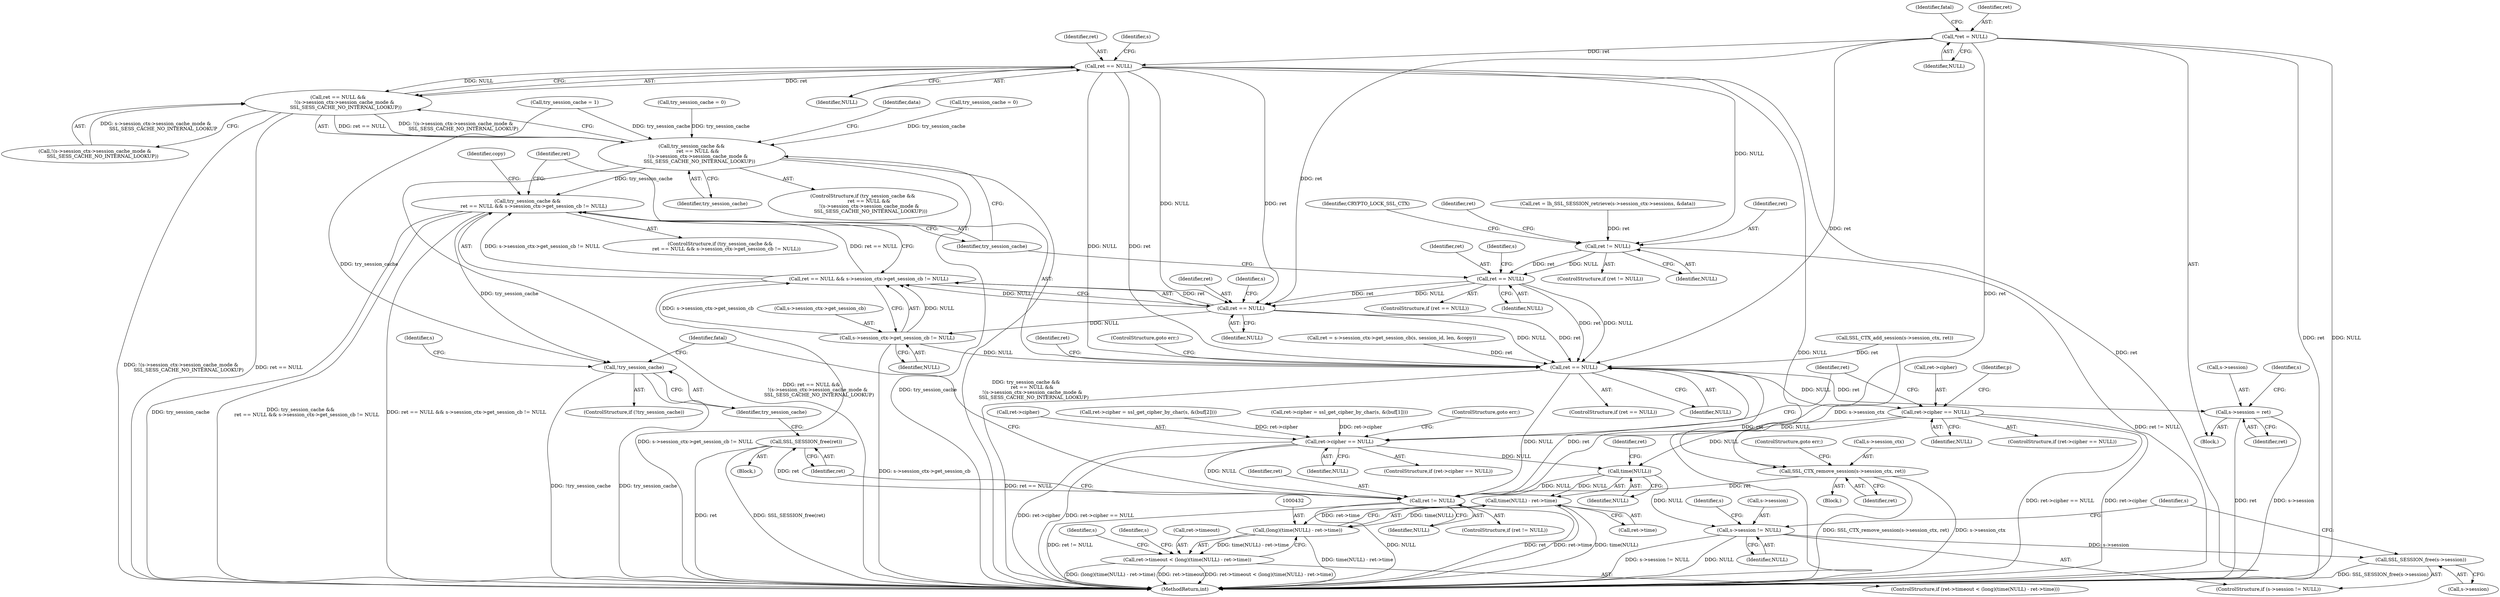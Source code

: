 digraph "0_openssl_a004e72b95835136d3f1ea90517f706c24c03da7_0@pointer" {
"1000188" [label="(Call,ret == NULL)"];
"1000126" [label="(Call,*ret = NULL)"];
"1000187" [label="(Call,ret == NULL &&\n        !(s->session_ctx->session_cache_mode &\n          SSL_SESS_CACHE_NO_INTERNAL_LOOKUP))"];
"1000185" [label="(Call,try_session_cache &&\n        ret == NULL &&\n        !(s->session_ctx->session_cache_mode &\n          SSL_SESS_CACHE_NO_INTERNAL_LOOKUP))"];
"1000264" [label="(Call,try_session_cache &&\n        ret == NULL && s->session_ctx->get_session_cb != NULL)"];
"1000500" [label="(Call,!try_session_cache)"];
"1000238" [label="(Call,ret != NULL)"];
"1000252" [label="(Call,ret == NULL)"];
"1000267" [label="(Call,ret == NULL)"];
"1000266" [label="(Call,ret == NULL && s->session_ctx->get_session_cb != NULL)"];
"1000270" [label="(Call,s->session_ctx->get_session_cb != NULL)"];
"1000324" [label="(Call,ret == NULL)"];
"1000370" [label="(Call,ret->cipher == NULL)"];
"1000420" [label="(Call,ret->cipher == NULL)"];
"1000434" [label="(Call,time(NULL))"];
"1000433" [label="(Call,time(NULL) - ret->time)"];
"1000431" [label="(Call,(long)(time(NULL) - ret->time))"];
"1000427" [label="(Call,ret->timeout < (long)(time(NULL) - ret->time))"];
"1000466" [label="(Call,s->session != NULL)"];
"1000471" [label="(Call,SSL_SESSION_free(s->session))"];
"1000493" [label="(Call,ret != NULL)"];
"1000497" [label="(Call,SSL_SESSION_free(ret))"];
"1000451" [label="(Call,SSL_CTX_remove_session(s->session_ctx, ret))"];
"1000475" [label="(Call,s->session = ret)"];
"1000251" [label="(ControlStructure,if (ret == NULL))"];
"1000509" [label="(Identifier,fatal)"];
"1000424" [label="(Identifier,NULL)"];
"1000189" [label="(Identifier,ret)"];
"1000492" [label="(ControlStructure,if (ret != NULL))"];
"1000437" [label="(Identifier,ret)"];
"1000269" [label="(Identifier,NULL)"];
"1000326" [label="(Identifier,NULL)"];
"1000470" [label="(Identifier,NULL)"];
"1000477" [label="(Identifier,s)"];
"1000124" [label="(Block,)"];
"1000263" [label="(ControlStructure,if (try_session_cache &&\n        ret == NULL && s->session_ctx->get_session_cb != NULL))"];
"1000266" [label="(Call,ret == NULL && s->session_ctx->get_session_cb != NULL)"];
"1000186" [label="(Identifier,try_session_cache)"];
"1000250" [label="(Identifier,CRYPTO_LOCK_SSL_CTX)"];
"1000380" [label="(Identifier,p)"];
"1000505" [label="(Identifier,s)"];
"1000195" [label="(Identifier,s)"];
"1000370" [label="(Call,ret->cipher == NULL)"];
"1000134" [label="(Call,try_session_cache = 1)"];
"1000252" [label="(Call,ret == NULL)"];
"1000498" [label="(Identifier,ret)"];
"1000516" [label="(MethodReturn,int)"];
"1000276" [label="(Identifier,NULL)"];
"1000238" [label="(Call,ret != NULL)"];
"1000271" [label="(Call,s->session_ctx->get_session_cb)"];
"1000203" [label="(Identifier,data)"];
"1000426" [label="(ControlStructure,if (ret->timeout < (long)(time(NULL) - ret->time)))"];
"1000435" [label="(Identifier,NULL)"];
"1000472" [label="(Call,s->session)"];
"1000371" [label="(Call,ret->cipher)"];
"1000325" [label="(Identifier,ret)"];
"1000323" [label="(ControlStructure,if (ret == NULL))"];
"1000433" [label="(Call,time(NULL) - ret->time)"];
"1000153" [label="(Call,try_session_cache = 0)"];
"1000431" [label="(Call,(long)(time(NULL) - ret->time))"];
"1000501" [label="(Identifier,try_session_cache)"];
"1000465" [label="(ControlStructure,if (s->session != NULL))"];
"1000185" [label="(Call,try_session_cache &&\n        ret == NULL &&\n        !(s->session_ctx->session_cache_mode &\n          SSL_SESS_CACHE_NO_INTERNAL_LOOKUP))"];
"1000280" [label="(Identifier,copy)"];
"1000245" [label="(Identifier,ret)"];
"1000253" [label="(Identifier,ret)"];
"1000494" [label="(Identifier,ret)"];
"1000131" [label="(Identifier,fatal)"];
"1000476" [label="(Call,s->session)"];
"1000191" [label="(Call,!(s->session_ctx->session_cache_mode &\n          SSL_SESS_CACHE_NO_INTERNAL_LOOKUP))"];
"1000429" [label="(Identifier,ret)"];
"1000264" [label="(Call,try_session_cache &&\n        ret == NULL && s->session_ctx->get_session_cb != NULL)"];
"1000497" [label="(Call,SSL_SESSION_free(ret))"];
"1000482" [label="(Identifier,s)"];
"1000428" [label="(Call,ret->timeout)"];
"1000227" [label="(Call,ret = lh_SSL_SESSION_retrieve(s->session_ctx->sessions, &data))"];
"1000493" [label="(Call,ret != NULL)"];
"1000270" [label="(Call,s->session_ctx->get_session_cb != NULL)"];
"1000479" [label="(Identifier,ret)"];
"1000466" [label="(Call,s->session != NULL)"];
"1000496" [label="(Block,)"];
"1000190" [label="(Identifier,NULL)"];
"1000237" [label="(ControlStructure,if (ret != NULL))"];
"1000265" [label="(Identifier,try_session_cache)"];
"1000473" [label="(Identifier,s)"];
"1000475" [label="(Call,s->session = ret)"];
"1000451" [label="(Call,SSL_CTX_remove_session(s->session_ctx, ret))"];
"1000187" [label="(Call,ret == NULL &&\n        !(s->session_ctx->session_cache_mode &\n          SSL_SESS_CACHE_NO_INTERNAL_LOOKUP))"];
"1000127" [label="(Identifier,ret)"];
"1000188" [label="(Call,ret == NULL)"];
"1000283" [label="(Call,ret = s->session_ctx->get_session_cb(s, session_id, len, &copy))"];
"1000409" [label="(Call,ret->cipher = ssl_get_cipher_by_char(s, &(buf[1])))"];
"1000427" [label="(Call,ret->timeout < (long)(time(NULL) - ret->time))"];
"1000436" [label="(Call,ret->time)"];
"1000456" [label="(ControlStructure,goto err;)"];
"1000461" [label="(Identifier,s)"];
"1000500" [label="(Call,!try_session_cache)"];
"1000178" [label="(Call,try_session_cache = 0)"];
"1000452" [label="(Call,s->session_ctx)"];
"1000495" [label="(Identifier,NULL)"];
"1000126" [label="(Call,*ret = NULL)"];
"1000184" [label="(ControlStructure,if (try_session_cache &&\n        ret == NULL &&\n        !(s->session_ctx->session_cache_mode &\n          SSL_SESS_CACHE_NO_INTERNAL_LOOKUP)))"];
"1000324" [label="(Call,ret == NULL)"];
"1000420" [label="(Call,ret->cipher == NULL)"];
"1000467" [label="(Call,s->session)"];
"1000267" [label="(Call,ret == NULL)"];
"1000499" [label="(ControlStructure,if (!try_session_cache))"];
"1000425" [label="(ControlStructure,goto err;)"];
"1000128" [label="(Identifier,NULL)"];
"1000273" [label="(Identifier,s)"];
"1000369" [label="(ControlStructure,if (ret->cipher == NULL))"];
"1000240" [label="(Identifier,NULL)"];
"1000318" [label="(Call,SSL_CTX_add_session(s->session_ctx, ret))"];
"1000450" [label="(Block,)"];
"1000444" [label="(Identifier,s)"];
"1000419" [label="(ControlStructure,if (ret->cipher == NULL))"];
"1000471" [label="(Call,SSL_SESSION_free(s->session))"];
"1000434" [label="(Call,time(NULL))"];
"1000268" [label="(Identifier,ret)"];
"1000421" [label="(Call,ret->cipher)"];
"1000259" [label="(Identifier,s)"];
"1000254" [label="(Identifier,NULL)"];
"1000455" [label="(Identifier,ret)"];
"1000398" [label="(Call,ret->cipher = ssl_get_cipher_by_char(s, &(buf[2])))"];
"1000239" [label="(Identifier,ret)"];
"1000374" [label="(Identifier,NULL)"];
"1000332" [label="(Identifier,ret)"];
"1000327" [label="(ControlStructure,goto err;)"];
"1000188" -> "1000187"  [label="AST: "];
"1000188" -> "1000190"  [label="CFG: "];
"1000189" -> "1000188"  [label="AST: "];
"1000190" -> "1000188"  [label="AST: "];
"1000195" -> "1000188"  [label="CFG: "];
"1000187" -> "1000188"  [label="CFG: "];
"1000188" -> "1000516"  [label="DDG: NULL"];
"1000188" -> "1000516"  [label="DDG: ret"];
"1000188" -> "1000187"  [label="DDG: ret"];
"1000188" -> "1000187"  [label="DDG: NULL"];
"1000126" -> "1000188"  [label="DDG: ret"];
"1000188" -> "1000238"  [label="DDG: NULL"];
"1000188" -> "1000267"  [label="DDG: ret"];
"1000188" -> "1000267"  [label="DDG: NULL"];
"1000188" -> "1000324"  [label="DDG: ret"];
"1000188" -> "1000324"  [label="DDG: NULL"];
"1000126" -> "1000124"  [label="AST: "];
"1000126" -> "1000128"  [label="CFG: "];
"1000127" -> "1000126"  [label="AST: "];
"1000128" -> "1000126"  [label="AST: "];
"1000131" -> "1000126"  [label="CFG: "];
"1000126" -> "1000516"  [label="DDG: ret"];
"1000126" -> "1000516"  [label="DDG: NULL"];
"1000126" -> "1000267"  [label="DDG: ret"];
"1000126" -> "1000324"  [label="DDG: ret"];
"1000126" -> "1000493"  [label="DDG: ret"];
"1000187" -> "1000185"  [label="AST: "];
"1000187" -> "1000191"  [label="CFG: "];
"1000191" -> "1000187"  [label="AST: "];
"1000185" -> "1000187"  [label="CFG: "];
"1000187" -> "1000516"  [label="DDG: ret == NULL"];
"1000187" -> "1000516"  [label="DDG: !(s->session_ctx->session_cache_mode &\n          SSL_SESS_CACHE_NO_INTERNAL_LOOKUP)"];
"1000187" -> "1000185"  [label="DDG: ret == NULL"];
"1000187" -> "1000185"  [label="DDG: !(s->session_ctx->session_cache_mode &\n          SSL_SESS_CACHE_NO_INTERNAL_LOOKUP)"];
"1000191" -> "1000187"  [label="DDG: s->session_ctx->session_cache_mode &\n          SSL_SESS_CACHE_NO_INTERNAL_LOOKUP"];
"1000185" -> "1000184"  [label="AST: "];
"1000185" -> "1000186"  [label="CFG: "];
"1000186" -> "1000185"  [label="AST: "];
"1000203" -> "1000185"  [label="CFG: "];
"1000265" -> "1000185"  [label="CFG: "];
"1000185" -> "1000516"  [label="DDG: try_session_cache"];
"1000185" -> "1000516"  [label="DDG: ret == NULL &&\n        !(s->session_ctx->session_cache_mode &\n          SSL_SESS_CACHE_NO_INTERNAL_LOOKUP)"];
"1000185" -> "1000516"  [label="DDG: try_session_cache &&\n        ret == NULL &&\n        !(s->session_ctx->session_cache_mode &\n          SSL_SESS_CACHE_NO_INTERNAL_LOOKUP)"];
"1000178" -> "1000185"  [label="DDG: try_session_cache"];
"1000153" -> "1000185"  [label="DDG: try_session_cache"];
"1000134" -> "1000185"  [label="DDG: try_session_cache"];
"1000185" -> "1000264"  [label="DDG: try_session_cache"];
"1000264" -> "1000263"  [label="AST: "];
"1000264" -> "1000265"  [label="CFG: "];
"1000264" -> "1000266"  [label="CFG: "];
"1000265" -> "1000264"  [label="AST: "];
"1000266" -> "1000264"  [label="AST: "];
"1000280" -> "1000264"  [label="CFG: "];
"1000325" -> "1000264"  [label="CFG: "];
"1000264" -> "1000516"  [label="DDG: try_session_cache"];
"1000264" -> "1000516"  [label="DDG: try_session_cache &&\n        ret == NULL && s->session_ctx->get_session_cb != NULL"];
"1000264" -> "1000516"  [label="DDG: ret == NULL && s->session_ctx->get_session_cb != NULL"];
"1000266" -> "1000264"  [label="DDG: ret == NULL"];
"1000266" -> "1000264"  [label="DDG: s->session_ctx->get_session_cb != NULL"];
"1000264" -> "1000500"  [label="DDG: try_session_cache"];
"1000500" -> "1000499"  [label="AST: "];
"1000500" -> "1000501"  [label="CFG: "];
"1000501" -> "1000500"  [label="AST: "];
"1000505" -> "1000500"  [label="CFG: "];
"1000509" -> "1000500"  [label="CFG: "];
"1000500" -> "1000516"  [label="DDG: !try_session_cache"];
"1000500" -> "1000516"  [label="DDG: try_session_cache"];
"1000134" -> "1000500"  [label="DDG: try_session_cache"];
"1000238" -> "1000237"  [label="AST: "];
"1000238" -> "1000240"  [label="CFG: "];
"1000239" -> "1000238"  [label="AST: "];
"1000240" -> "1000238"  [label="AST: "];
"1000245" -> "1000238"  [label="CFG: "];
"1000250" -> "1000238"  [label="CFG: "];
"1000238" -> "1000516"  [label="DDG: ret != NULL"];
"1000227" -> "1000238"  [label="DDG: ret"];
"1000238" -> "1000252"  [label="DDG: ret"];
"1000238" -> "1000252"  [label="DDG: NULL"];
"1000252" -> "1000251"  [label="AST: "];
"1000252" -> "1000254"  [label="CFG: "];
"1000253" -> "1000252"  [label="AST: "];
"1000254" -> "1000252"  [label="AST: "];
"1000259" -> "1000252"  [label="CFG: "];
"1000265" -> "1000252"  [label="CFG: "];
"1000252" -> "1000267"  [label="DDG: ret"];
"1000252" -> "1000267"  [label="DDG: NULL"];
"1000252" -> "1000324"  [label="DDG: ret"];
"1000252" -> "1000324"  [label="DDG: NULL"];
"1000267" -> "1000266"  [label="AST: "];
"1000267" -> "1000269"  [label="CFG: "];
"1000268" -> "1000267"  [label="AST: "];
"1000269" -> "1000267"  [label="AST: "];
"1000273" -> "1000267"  [label="CFG: "];
"1000266" -> "1000267"  [label="CFG: "];
"1000267" -> "1000266"  [label="DDG: ret"];
"1000267" -> "1000266"  [label="DDG: NULL"];
"1000267" -> "1000270"  [label="DDG: NULL"];
"1000267" -> "1000324"  [label="DDG: ret"];
"1000267" -> "1000324"  [label="DDG: NULL"];
"1000266" -> "1000270"  [label="CFG: "];
"1000270" -> "1000266"  [label="AST: "];
"1000266" -> "1000516"  [label="DDG: s->session_ctx->get_session_cb != NULL"];
"1000270" -> "1000266"  [label="DDG: s->session_ctx->get_session_cb"];
"1000270" -> "1000266"  [label="DDG: NULL"];
"1000270" -> "1000276"  [label="CFG: "];
"1000271" -> "1000270"  [label="AST: "];
"1000276" -> "1000270"  [label="AST: "];
"1000270" -> "1000516"  [label="DDG: s->session_ctx->get_session_cb"];
"1000270" -> "1000324"  [label="DDG: NULL"];
"1000324" -> "1000323"  [label="AST: "];
"1000324" -> "1000326"  [label="CFG: "];
"1000325" -> "1000324"  [label="AST: "];
"1000326" -> "1000324"  [label="AST: "];
"1000327" -> "1000324"  [label="CFG: "];
"1000332" -> "1000324"  [label="CFG: "];
"1000324" -> "1000516"  [label="DDG: ret == NULL"];
"1000283" -> "1000324"  [label="DDG: ret"];
"1000318" -> "1000324"  [label="DDG: ret"];
"1000324" -> "1000370"  [label="DDG: NULL"];
"1000324" -> "1000451"  [label="DDG: ret"];
"1000324" -> "1000475"  [label="DDG: ret"];
"1000324" -> "1000493"  [label="DDG: ret"];
"1000324" -> "1000493"  [label="DDG: NULL"];
"1000370" -> "1000369"  [label="AST: "];
"1000370" -> "1000374"  [label="CFG: "];
"1000371" -> "1000370"  [label="AST: "];
"1000374" -> "1000370"  [label="AST: "];
"1000380" -> "1000370"  [label="CFG: "];
"1000429" -> "1000370"  [label="CFG: "];
"1000370" -> "1000516"  [label="DDG: ret->cipher == NULL"];
"1000370" -> "1000516"  [label="DDG: ret->cipher"];
"1000370" -> "1000420"  [label="DDG: NULL"];
"1000370" -> "1000434"  [label="DDG: NULL"];
"1000420" -> "1000419"  [label="AST: "];
"1000420" -> "1000424"  [label="CFG: "];
"1000421" -> "1000420"  [label="AST: "];
"1000424" -> "1000420"  [label="AST: "];
"1000425" -> "1000420"  [label="CFG: "];
"1000429" -> "1000420"  [label="CFG: "];
"1000420" -> "1000516"  [label="DDG: ret->cipher == NULL"];
"1000420" -> "1000516"  [label="DDG: ret->cipher"];
"1000409" -> "1000420"  [label="DDG: ret->cipher"];
"1000398" -> "1000420"  [label="DDG: ret->cipher"];
"1000420" -> "1000434"  [label="DDG: NULL"];
"1000420" -> "1000493"  [label="DDG: NULL"];
"1000434" -> "1000433"  [label="AST: "];
"1000434" -> "1000435"  [label="CFG: "];
"1000435" -> "1000434"  [label="AST: "];
"1000437" -> "1000434"  [label="CFG: "];
"1000434" -> "1000433"  [label="DDG: NULL"];
"1000434" -> "1000466"  [label="DDG: NULL"];
"1000434" -> "1000493"  [label="DDG: NULL"];
"1000433" -> "1000431"  [label="AST: "];
"1000433" -> "1000436"  [label="CFG: "];
"1000436" -> "1000433"  [label="AST: "];
"1000431" -> "1000433"  [label="CFG: "];
"1000433" -> "1000516"  [label="DDG: ret->time"];
"1000433" -> "1000516"  [label="DDG: time(NULL)"];
"1000433" -> "1000431"  [label="DDG: time(NULL)"];
"1000433" -> "1000431"  [label="DDG: ret->time"];
"1000431" -> "1000427"  [label="AST: "];
"1000432" -> "1000431"  [label="AST: "];
"1000427" -> "1000431"  [label="CFG: "];
"1000431" -> "1000516"  [label="DDG: time(NULL) - ret->time"];
"1000431" -> "1000427"  [label="DDG: time(NULL) - ret->time"];
"1000427" -> "1000426"  [label="AST: "];
"1000428" -> "1000427"  [label="AST: "];
"1000444" -> "1000427"  [label="CFG: "];
"1000461" -> "1000427"  [label="CFG: "];
"1000427" -> "1000516"  [label="DDG: ret->timeout"];
"1000427" -> "1000516"  [label="DDG: ret->timeout < (long)(time(NULL) - ret->time)"];
"1000427" -> "1000516"  [label="DDG: (long)(time(NULL) - ret->time)"];
"1000466" -> "1000465"  [label="AST: "];
"1000466" -> "1000470"  [label="CFG: "];
"1000467" -> "1000466"  [label="AST: "];
"1000470" -> "1000466"  [label="AST: "];
"1000473" -> "1000466"  [label="CFG: "];
"1000477" -> "1000466"  [label="CFG: "];
"1000466" -> "1000516"  [label="DDG: NULL"];
"1000466" -> "1000516"  [label="DDG: s->session != NULL"];
"1000466" -> "1000471"  [label="DDG: s->session"];
"1000471" -> "1000465"  [label="AST: "];
"1000471" -> "1000472"  [label="CFG: "];
"1000472" -> "1000471"  [label="AST: "];
"1000477" -> "1000471"  [label="CFG: "];
"1000471" -> "1000516"  [label="DDG: SSL_SESSION_free(s->session)"];
"1000493" -> "1000492"  [label="AST: "];
"1000493" -> "1000495"  [label="CFG: "];
"1000494" -> "1000493"  [label="AST: "];
"1000495" -> "1000493"  [label="AST: "];
"1000498" -> "1000493"  [label="CFG: "];
"1000509" -> "1000493"  [label="CFG: "];
"1000493" -> "1000516"  [label="DDG: ret"];
"1000493" -> "1000516"  [label="DDG: ret != NULL"];
"1000493" -> "1000516"  [label="DDG: NULL"];
"1000451" -> "1000493"  [label="DDG: ret"];
"1000493" -> "1000497"  [label="DDG: ret"];
"1000497" -> "1000496"  [label="AST: "];
"1000497" -> "1000498"  [label="CFG: "];
"1000498" -> "1000497"  [label="AST: "];
"1000501" -> "1000497"  [label="CFG: "];
"1000497" -> "1000516"  [label="DDG: ret"];
"1000497" -> "1000516"  [label="DDG: SSL_SESSION_free(ret)"];
"1000451" -> "1000450"  [label="AST: "];
"1000451" -> "1000455"  [label="CFG: "];
"1000452" -> "1000451"  [label="AST: "];
"1000455" -> "1000451"  [label="AST: "];
"1000456" -> "1000451"  [label="CFG: "];
"1000451" -> "1000516"  [label="DDG: s->session_ctx"];
"1000451" -> "1000516"  [label="DDG: SSL_CTX_remove_session(s->session_ctx, ret)"];
"1000318" -> "1000451"  [label="DDG: s->session_ctx"];
"1000475" -> "1000124"  [label="AST: "];
"1000475" -> "1000479"  [label="CFG: "];
"1000476" -> "1000475"  [label="AST: "];
"1000479" -> "1000475"  [label="AST: "];
"1000482" -> "1000475"  [label="CFG: "];
"1000475" -> "1000516"  [label="DDG: s->session"];
"1000475" -> "1000516"  [label="DDG: ret"];
}
